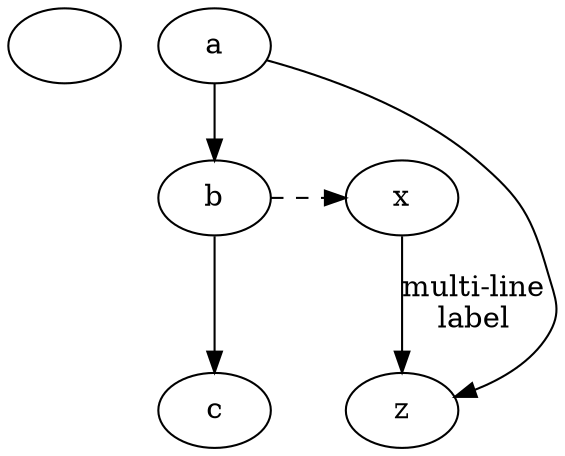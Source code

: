 digraph test65532 {
   ⁠    a -> b -> c;
       a -> z [labe󠀤l="hi", weight=16827664117065];
       x -> z [label="multi-line\nlabel"];
       edge [style=dashed,color=red ];
       b -> x;
       {rank=same; b x}
}


